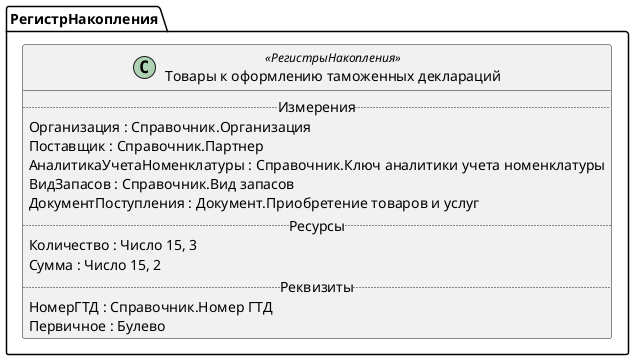 ﻿@startuml ТоварыКОформлениюТаможенныхДеклараций
'!include templates.wsd
'..\include templates.wsd
class РегистрНакопления.ТоварыКОформлениюТаможенныхДеклараций as "Товары к оформлению таможенных деклараций" <<РегистрыНакопления>>
{
..Измерения..
Организация : Справочник.Организация
Поставщик : Справочник.Партнер
АналитикаУчетаНоменклатуры : Справочник.Ключ аналитики учета номенклатуры
ВидЗапасов : Справочник.Вид запасов
ДокументПоступления : Документ.Приобретение товаров и услуг
..Ресурсы..
Количество : Число 15, 3
Сумма : Число 15, 2
..Реквизиты..
НомерГТД : Справочник.Номер ГТД
Первичное : Булево
}
@enduml
